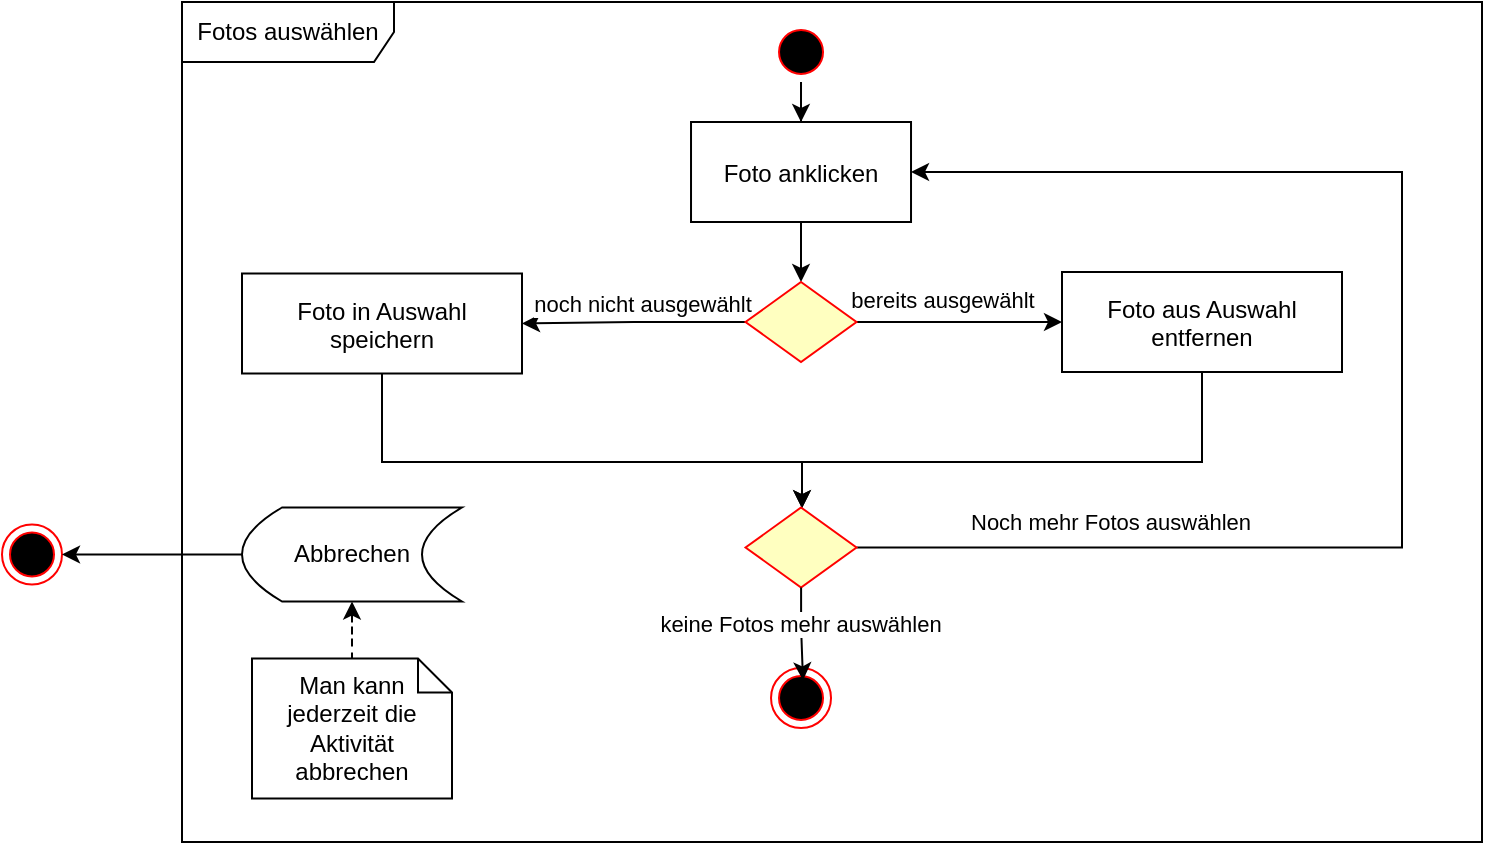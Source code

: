 <mxfile version="26.2.6">
  <diagram name="Seite-1" id="l0WvUJElL2ecB1N14b2X">
    <mxGraphModel dx="1148" dy="693" grid="1" gridSize="10" guides="1" tooltips="1" connect="1" arrows="1" fold="1" page="1" pageScale="1" pageWidth="1169" pageHeight="826" math="0" shadow="0">
      <root>
        <mxCell id="0" />
        <mxCell id="1" parent="0" />
        <mxCell id="_Efm3URx336y0hWJy-us-1" style="edgeStyle=orthogonalEdgeStyle;rounded=0;orthogonalLoop=1;jettySize=auto;html=1;" edge="1" parent="1" source="_Efm3URx336y0hWJy-us-2" target="_Efm3URx336y0hWJy-us-4">
          <mxGeometry relative="1" as="geometry" />
        </mxCell>
        <mxCell id="_Efm3URx336y0hWJy-us-2" value="" style="ellipse;shape=startState;fillColor=#000000;strokeColor=#ff0000;" vertex="1" parent="1">
          <mxGeometry x="424.51" y="60" width="30" height="30" as="geometry" />
        </mxCell>
        <mxCell id="_Efm3URx336y0hWJy-us-3" style="edgeStyle=orthogonalEdgeStyle;rounded=0;orthogonalLoop=1;jettySize=auto;html=1;entryX=0.5;entryY=0;entryDx=0;entryDy=0;" edge="1" parent="1" source="_Efm3URx336y0hWJy-us-4">
          <mxGeometry relative="1" as="geometry">
            <mxPoint x="439.51" y="190" as="targetPoint" />
          </mxGeometry>
        </mxCell>
        <mxCell id="_Efm3URx336y0hWJy-us-4" value="Foto anklicken" style="" vertex="1" parent="1">
          <mxGeometry x="384.51" y="110" width="110" height="50" as="geometry" />
        </mxCell>
        <mxCell id="_Efm3URx336y0hWJy-us-5" value="Fotos auswählen" style="shape=umlFrame;whiteSpace=wrap;html=1;pointerEvents=0;width=106;height=30;" vertex="1" parent="1">
          <mxGeometry x="130" y="50" width="650" height="420" as="geometry" />
        </mxCell>
        <mxCell id="_Efm3URx336y0hWJy-us-6" style="edgeStyle=orthogonalEdgeStyle;rounded=0;orthogonalLoop=1;jettySize=auto;html=1;entryX=0;entryY=0.5;entryDx=0;entryDy=0;" edge="1" parent="1" source="_Efm3URx336y0hWJy-us-10" target="_Efm3URx336y0hWJy-us-12">
          <mxGeometry relative="1" as="geometry">
            <Array as="points">
              <mxPoint x="550" y="210" />
              <mxPoint x="550" y="210" />
            </Array>
          </mxGeometry>
        </mxCell>
        <mxCell id="_Efm3URx336y0hWJy-us-7" value="bereits ausgewählt" style="edgeLabel;html=1;align=center;verticalAlign=middle;resizable=0;points=[];" vertex="1" connectable="0" parent="_Efm3URx336y0hWJy-us-6">
          <mxGeometry x="-0.355" relative="1" as="geometry">
            <mxPoint x="9" y="-11" as="offset" />
          </mxGeometry>
        </mxCell>
        <mxCell id="_Efm3URx336y0hWJy-us-8" style="edgeStyle=orthogonalEdgeStyle;rounded=0;orthogonalLoop=1;jettySize=auto;html=1;entryX=1;entryY=0.5;entryDx=0;entryDy=0;" edge="1" parent="1" source="_Efm3URx336y0hWJy-us-10" target="_Efm3URx336y0hWJy-us-19">
          <mxGeometry relative="1" as="geometry">
            <mxPoint x="439.5" y="570" as="targetPoint" />
            <Array as="points" />
          </mxGeometry>
        </mxCell>
        <mxCell id="_Efm3URx336y0hWJy-us-9" value="noch nicht ausgewählt" style="edgeLabel;html=1;align=center;verticalAlign=middle;resizable=0;points=[];" vertex="1" connectable="0" parent="_Efm3URx336y0hWJy-us-8">
          <mxGeometry x="0.344" y="2" relative="1" as="geometry">
            <mxPoint x="23" y="-12" as="offset" />
          </mxGeometry>
        </mxCell>
        <mxCell id="_Efm3URx336y0hWJy-us-10" value="" style="rhombus;fillColor=#ffffc0;strokeColor=#ff0000;" vertex="1" parent="1">
          <mxGeometry x="411.76" y="190" width="55.49" height="40" as="geometry" />
        </mxCell>
        <mxCell id="_Efm3URx336y0hWJy-us-22" style="edgeStyle=orthogonalEdgeStyle;rounded=0;orthogonalLoop=1;jettySize=auto;html=1;" edge="1" parent="1" source="_Efm3URx336y0hWJy-us-12" target="_Efm3URx336y0hWJy-us-20">
          <mxGeometry relative="1" as="geometry">
            <Array as="points">
              <mxPoint x="640" y="280" />
              <mxPoint x="440" y="280" />
            </Array>
          </mxGeometry>
        </mxCell>
        <mxCell id="_Efm3URx336y0hWJy-us-12" value="Foto aus Auswahl &#xa;entfernen" style="" vertex="1" parent="1">
          <mxGeometry x="570" y="185" width="140" height="50" as="geometry" />
        </mxCell>
        <mxCell id="_Efm3URx336y0hWJy-us-13" value="" style="ellipse;shape=endState;fillColor=#000000;strokeColor=#ff0000" vertex="1" parent="1">
          <mxGeometry x="40" y="311.25" width="30" height="30" as="geometry" />
        </mxCell>
        <mxCell id="_Efm3URx336y0hWJy-us-14" style="edgeStyle=orthogonalEdgeStyle;rounded=0;orthogonalLoop=1;jettySize=auto;html=1;" edge="1" parent="1" source="_Efm3URx336y0hWJy-us-15" target="_Efm3URx336y0hWJy-us-13">
          <mxGeometry relative="1" as="geometry" />
        </mxCell>
        <mxCell id="_Efm3URx336y0hWJy-us-15" value="Abbrechen" style="shape=dataStorage;whiteSpace=wrap;html=1;fixedSize=1;" vertex="1" parent="1">
          <mxGeometry x="160" y="302.75" width="110" height="47" as="geometry" />
        </mxCell>
        <mxCell id="_Efm3URx336y0hWJy-us-16" style="edgeStyle=orthogonalEdgeStyle;rounded=0;orthogonalLoop=1;jettySize=auto;html=1;dashed=1;" edge="1" parent="1" source="_Efm3URx336y0hWJy-us-17" target="_Efm3URx336y0hWJy-us-15">
          <mxGeometry relative="1" as="geometry" />
        </mxCell>
        <mxCell id="_Efm3URx336y0hWJy-us-17" value="Man kann jederzeit die Aktivität abbrechen" style="shape=note;whiteSpace=wrap;size=17" vertex="1" parent="1">
          <mxGeometry x="165" y="378.25" width="100" height="70" as="geometry" />
        </mxCell>
        <mxCell id="_Efm3URx336y0hWJy-us-23" style="edgeStyle=orthogonalEdgeStyle;rounded=0;orthogonalLoop=1;jettySize=auto;html=1;" edge="1" parent="1" source="_Efm3URx336y0hWJy-us-19" target="_Efm3URx336y0hWJy-us-20">
          <mxGeometry relative="1" as="geometry">
            <Array as="points">
              <mxPoint x="230" y="280" />
              <mxPoint x="440" y="280" />
            </Array>
          </mxGeometry>
        </mxCell>
        <mxCell id="_Efm3URx336y0hWJy-us-19" value="Foto in Auswahl &#xa;speichern" style="" vertex="1" parent="1">
          <mxGeometry x="160" y="185.75" width="140" height="50" as="geometry" />
        </mxCell>
        <mxCell id="_Efm3URx336y0hWJy-us-28" style="edgeStyle=orthogonalEdgeStyle;rounded=0;orthogonalLoop=1;jettySize=auto;html=1;" edge="1" parent="1" source="_Efm3URx336y0hWJy-us-20" target="_Efm3URx336y0hWJy-us-4">
          <mxGeometry relative="1" as="geometry">
            <Array as="points">
              <mxPoint x="740" y="323" />
              <mxPoint x="740" y="135" />
            </Array>
          </mxGeometry>
        </mxCell>
        <mxCell id="_Efm3URx336y0hWJy-us-29" value="Noch mehr Fotos auswählen" style="edgeLabel;html=1;align=center;verticalAlign=middle;resizable=0;points=[];" vertex="1" connectable="0" parent="_Efm3URx336y0hWJy-us-28">
          <mxGeometry x="-0.64" y="-2" relative="1" as="geometry">
            <mxPoint y="-15" as="offset" />
          </mxGeometry>
        </mxCell>
        <mxCell id="_Efm3URx336y0hWJy-us-20" value="" style="rhombus;fillColor=#ffffc0;strokeColor=#ff0000;" vertex="1" parent="1">
          <mxGeometry x="411.77" y="302.75" width="55.49" height="40" as="geometry" />
        </mxCell>
        <mxCell id="_Efm3URx336y0hWJy-us-24" value="" style="ellipse;shape=endState;fillColor=#000000;strokeColor=#ff0000" vertex="1" parent="1">
          <mxGeometry x="424.51" y="383" width="30" height="30" as="geometry" />
        </mxCell>
        <mxCell id="_Efm3URx336y0hWJy-us-26" style="edgeStyle=orthogonalEdgeStyle;rounded=0;orthogonalLoop=1;jettySize=auto;html=1;entryX=0.533;entryY=0.206;entryDx=0;entryDy=0;entryPerimeter=0;" edge="1" parent="1" source="_Efm3URx336y0hWJy-us-20" target="_Efm3URx336y0hWJy-us-24">
          <mxGeometry relative="1" as="geometry" />
        </mxCell>
        <mxCell id="_Efm3URx336y0hWJy-us-30" value="keine Fotos mehr auswählen" style="edgeLabel;html=1;align=center;verticalAlign=middle;resizable=0;points=[];" vertex="1" connectable="0" parent="_Efm3URx336y0hWJy-us-26">
          <mxGeometry x="-0.23" y="-1" relative="1" as="geometry">
            <mxPoint as="offset" />
          </mxGeometry>
        </mxCell>
      </root>
    </mxGraphModel>
  </diagram>
</mxfile>
